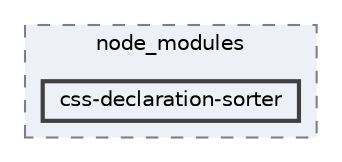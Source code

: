 digraph "pkiclassroomrescheduler/src/main/frontend/node_modules/css-declaration-sorter"
{
 // LATEX_PDF_SIZE
  bgcolor="transparent";
  edge [fontname=Helvetica,fontsize=10,labelfontname=Helvetica,labelfontsize=10];
  node [fontname=Helvetica,fontsize=10,shape=box,height=0.2,width=0.4];
  compound=true
  subgraph clusterdir_72953eda66ccb3a2722c28e1c3e6c23b {
    graph [ bgcolor="#edf0f7", pencolor="grey50", label="node_modules", fontname=Helvetica,fontsize=10 style="filled,dashed", URL="dir_72953eda66ccb3a2722c28e1c3e6c23b.html",tooltip=""]
  dir_4dfb4c923b2f652d85e403f0d4058e54 [label="css-declaration-sorter", fillcolor="#edf0f7", color="grey25", style="filled,bold", URL="dir_4dfb4c923b2f652d85e403f0d4058e54.html",tooltip=""];
  }
}
